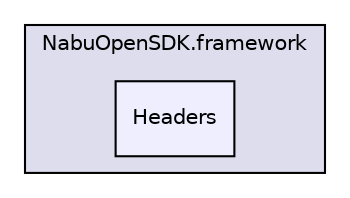 digraph "Headers" {
  compound=true
  node [ fontsize="10", fontname="Helvetica"];
  edge [ labelfontsize="10", labelfontname="Helvetica"];
  subgraph clusterdir_818cd8fdf75ce6bdfca519ab172cce24 {
    graph [ bgcolor="#ddddee", pencolor="black", label="NabuOpenSDK.framework" fontname="Helvetica", fontsize="10", URL="dir_818cd8fdf75ce6bdfca519ab172cce24.html"]
  dir_e36f92cecbaf583510e8f2e68a1fdfd1 [shape=box, label="Headers", style="filled", fillcolor="#eeeeff", pencolor="black", URL="dir_e36f92cecbaf583510e8f2e68a1fdfd1.html"];
  }
}
